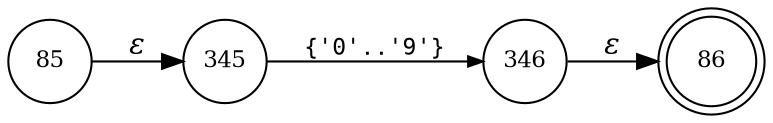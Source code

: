 digraph ATN {
rankdir=LR;
s86[fontsize=11, label="86", shape=doublecircle, fixedsize=true, width=.6];
s85[fontsize=11,label="85", shape=circle, fixedsize=true, width=.55, peripheries=1];
s345[fontsize=11,label="345", shape=circle, fixedsize=true, width=.55, peripheries=1];
s346[fontsize=11,label="346", shape=circle, fixedsize=true, width=.55, peripheries=1];
s85 -> s345 [fontname="Times-Italic", label="&epsilon;"];
s345 -> s346 [fontsize=11, fontname="Courier", arrowsize=.7, label = "{'0'..'9'}", arrowhead = normal];
s346 -> s86 [fontname="Times-Italic", label="&epsilon;"];
}
